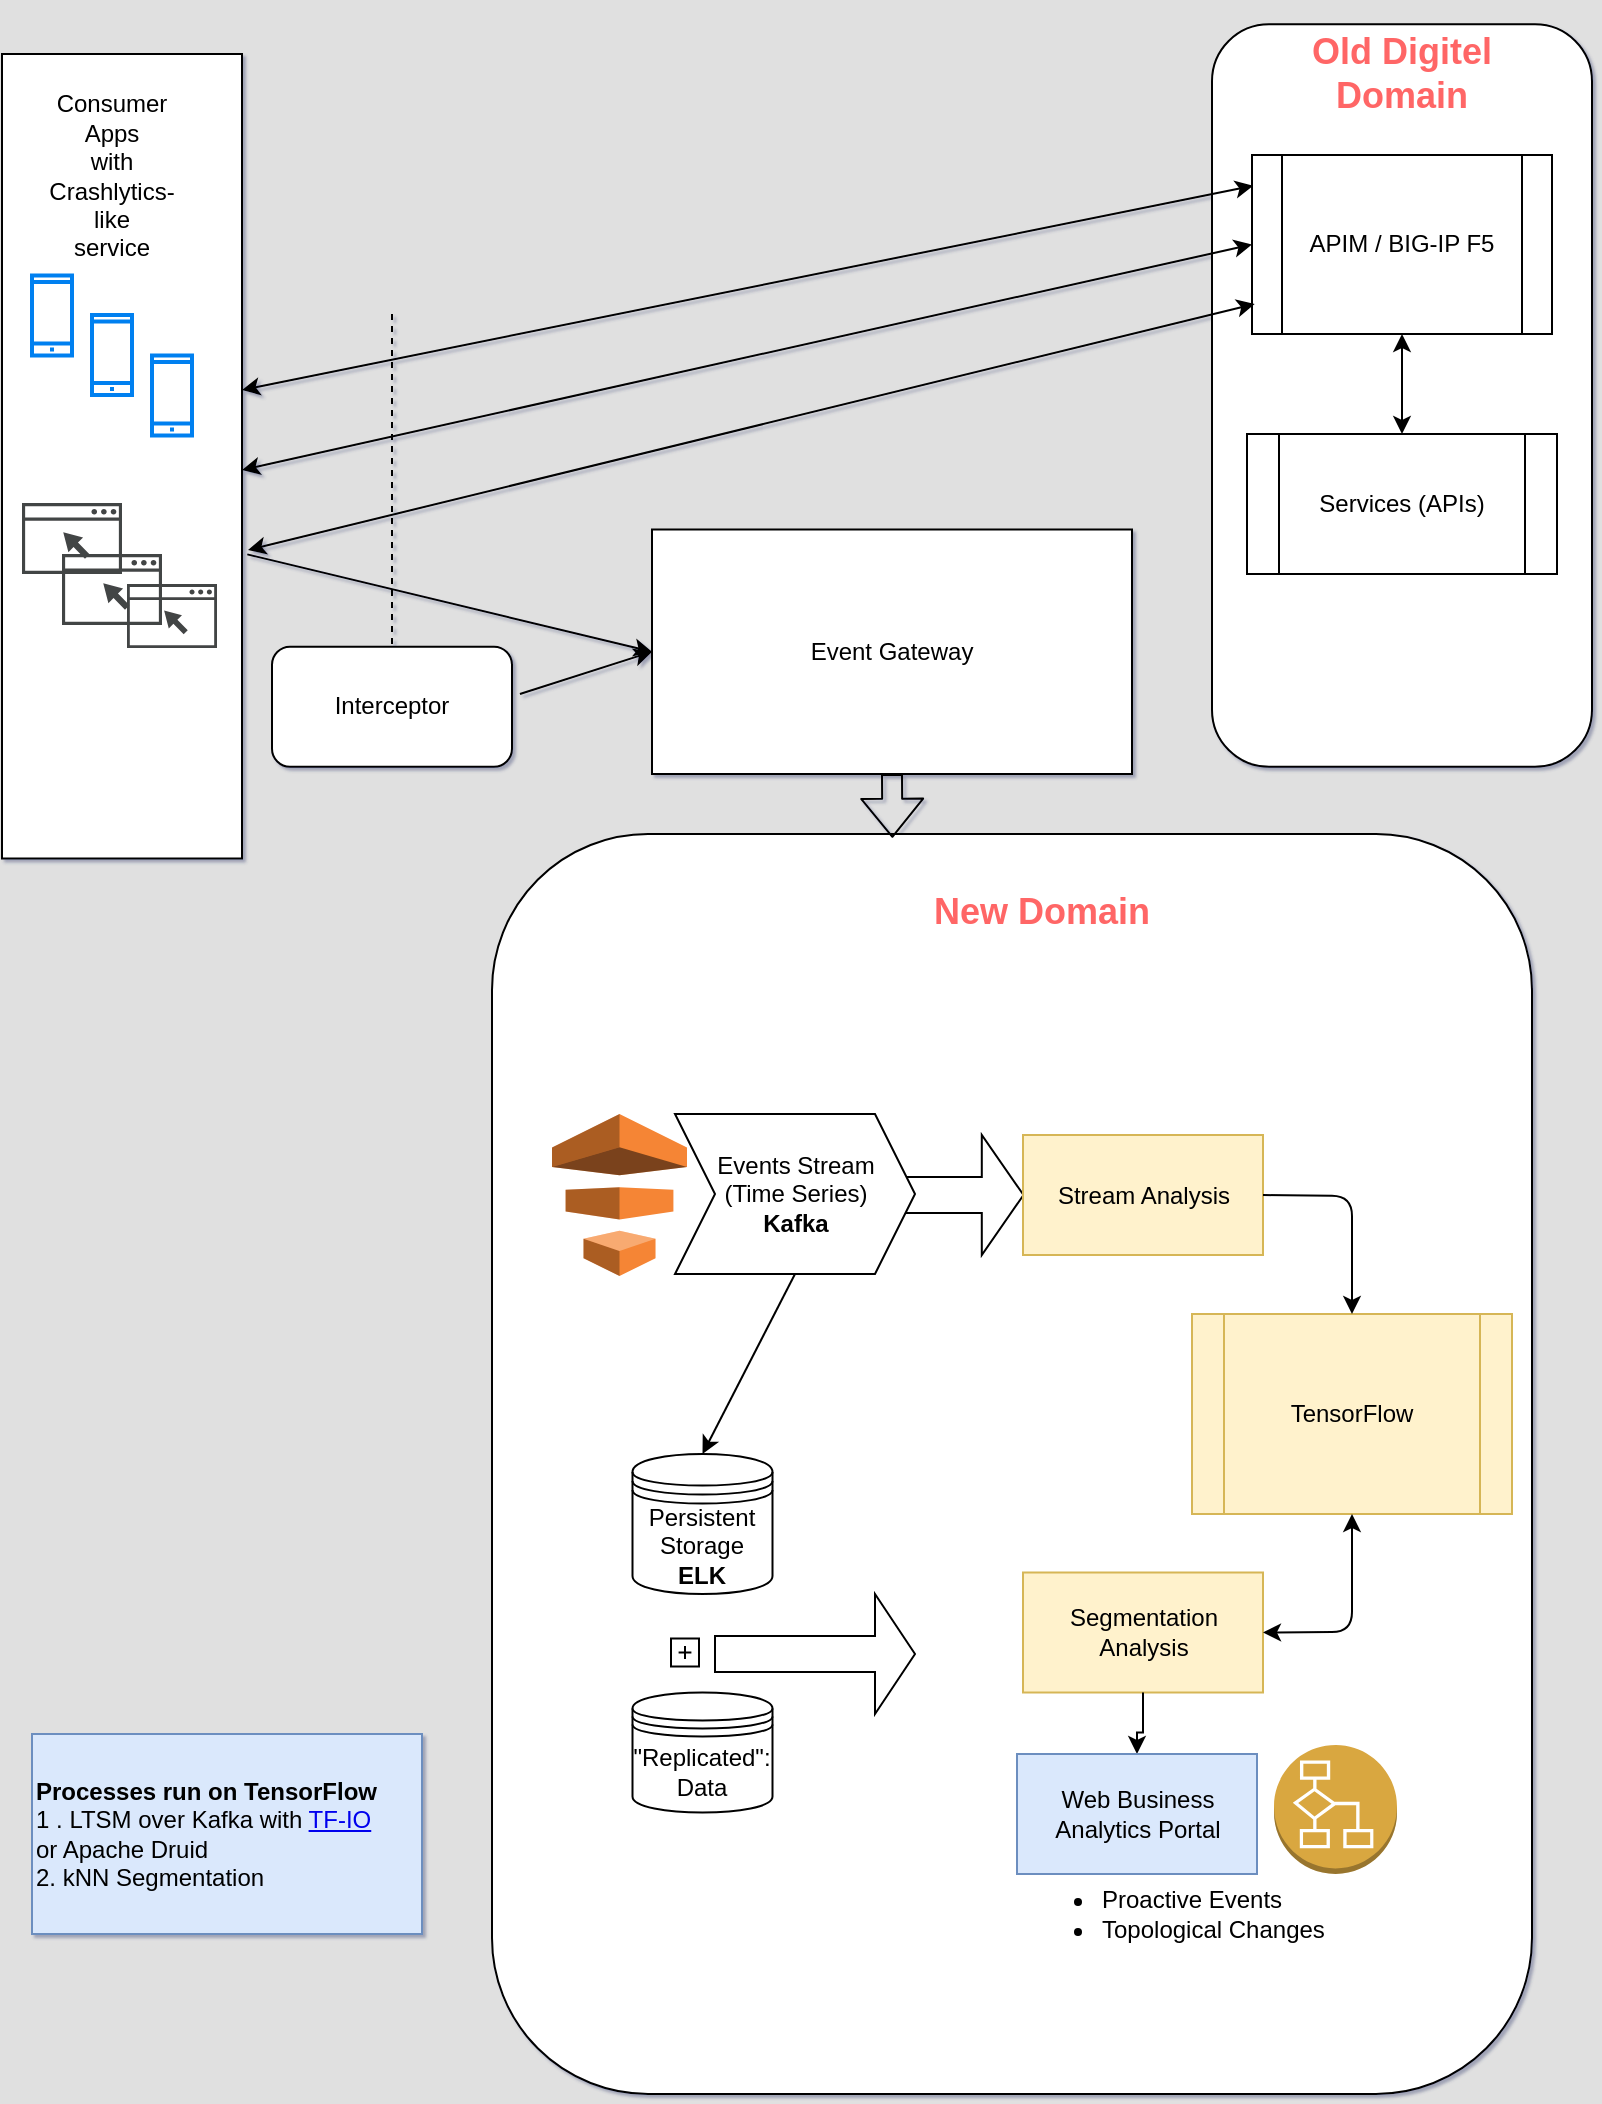 <mxfile version="14.4.2" type="device"><diagram id="6m6ucuB_uEVkUC6IPLv9" name="Page-1"><mxGraphModel dx="1024" dy="531" grid="1" gridSize="10" guides="1" tooltips="1" connect="1" arrows="1" fold="1" page="1" pageScale="1" pageWidth="850" pageHeight="1100" background="#E0E0E0" math="1" shadow="1"><root><mxCell id="0"/><mxCell id="1" parent="0"/><mxCell id="Z3iiKXIt1SkAeHROXRTC-1" value="" style="rounded=0;whiteSpace=wrap;html=1;" parent="1" vertex="1"><mxGeometry x="15" y="70" width="120" height="402.25" as="geometry"/></mxCell><mxCell id="Z3iiKXIt1SkAeHROXRTC-7" value="" style="endArrow=none;dashed=1;html=1;entryX=0.5;entryY=1;entryDx=0;entryDy=0;" parent="1" target="Z3iiKXIt1SkAeHROXRTC-9" edge="1"><mxGeometry width="50" height="50" relative="1" as="geometry"><mxPoint x="210" y="200" as="sourcePoint"/><mxPoint x="260" y="140" as="targetPoint"/></mxGeometry></mxCell><mxCell id="Z3iiKXIt1SkAeHROXRTC-9" value="Interceptor" style="rounded=1;whiteSpace=wrap;html=1;" parent="1" vertex="1"><mxGeometry x="150" y="366.38" width="120" height="60" as="geometry"/></mxCell><mxCell id="Z3iiKXIt1SkAeHROXRTC-44" value="" style="html=1;verticalLabelPosition=bottom;align=center;labelBackgroundColor=#ffffff;verticalAlign=top;strokeWidth=2;strokeColor=#0080F0;shadow=0;dashed=0;shape=mxgraph.ios7.icons.smartphone;" parent="1" vertex="1"><mxGeometry x="90" y="220.75" width="20" height="40" as="geometry"/></mxCell><mxCell id="Z3iiKXIt1SkAeHROXRTC-48" value="" style="pointerEvents=1;shadow=0;dashed=0;html=1;strokeColor=none;fillColor=#434445;aspect=fixed;labelPosition=center;verticalLabelPosition=bottom;verticalAlign=top;align=center;outlineConnect=0;shape=mxgraph.vvd.web_browser;" parent="1" vertex="1"><mxGeometry x="25" y="294.5" width="50" height="35.5" as="geometry"/></mxCell><mxCell id="Z3iiKXIt1SkAeHROXRTC-49" value="" style="pointerEvents=1;shadow=0;dashed=0;html=1;strokeColor=none;fillColor=#434445;aspect=fixed;labelPosition=center;verticalLabelPosition=bottom;verticalAlign=top;align=center;outlineConnect=0;shape=mxgraph.vvd.web_browser;" parent="1" vertex="1"><mxGeometry x="77.5" y="335.05" width="45" height="31.95" as="geometry"/></mxCell><mxCell id="Z3iiKXIt1SkAeHROXRTC-50" value="" style="pointerEvents=1;shadow=0;dashed=0;html=1;strokeColor=none;fillColor=#434445;aspect=fixed;labelPosition=center;verticalLabelPosition=bottom;verticalAlign=top;align=center;outlineConnect=0;shape=mxgraph.vvd.web_browser;" parent="1" vertex="1"><mxGeometry x="45" y="320" width="50" height="35.5" as="geometry"/></mxCell><mxCell id="7pLwloeBHYOdjW0Y2pze-2" value="" style="rounded=1;whiteSpace=wrap;html=1;" parent="1" vertex="1"><mxGeometry x="260" y="460" width="520" height="630" as="geometry"/></mxCell><mxCell id="Z3iiKXIt1SkAeHROXRTC-34" value="" style="outlineConnect=0;dashed=0;verticalLabelPosition=bottom;verticalAlign=top;align=center;html=1;shape=mxgraph.aws3.data_pipeline;fillColor=#F58534;gradientColor=none;" parent="1" vertex="1"><mxGeometry x="290" y="600" width="67.5" height="81" as="geometry"/></mxCell><mxCell id="7pLwloeBHYOdjW0Y2pze-1" value="" style="shape=singleArrow;whiteSpace=wrap;html=1;" parent="1" vertex="1"><mxGeometry x="421.5" y="610.5" width="104.25" height="60" as="geometry"/></mxCell><mxCell id="Z3iiKXIt1SkAeHROXRTC-24" value="Stream Analysis" style="rounded=0;whiteSpace=wrap;html=1;fillColor=#fff2cc;strokeColor=#d6b656;" parent="1" vertex="1"><mxGeometry x="525.5" y="610.5" width="120" height="60" as="geometry"/></mxCell><mxCell id="Z3iiKXIt1SkAeHROXRTC-27" value="" style="endArrow=classic;html=1;exitX=0.5;exitY=1;exitDx=0;exitDy=0;entryX=0.5;entryY=0;entryDx=0;entryDy=0;" parent="1" source="Z3iiKXIt1SkAeHROXRTC-23" target="Z3iiKXIt1SkAeHROXRTC-14" edge="1"><mxGeometry width="50" height="50" relative="1" as="geometry"><mxPoint x="500" y="320" as="sourcePoint"/><mxPoint x="550" y="270" as="targetPoint"/></mxGeometry></mxCell><mxCell id="Z3iiKXIt1SkAeHROXRTC-14" value="Persistent Storage&lt;br&gt;&lt;b&gt;ELK&lt;/b&gt;" style="shape=datastore;whiteSpace=wrap;html=1;" parent="1" vertex="1"><mxGeometry x="330.25" y="770" width="70" height="70" as="geometry"/></mxCell><mxCell id="Z3iiKXIt1SkAeHROXRTC-17" value="" style="shape=plus;html=1;outlineConnect=0;" parent="1" vertex="1"><mxGeometry x="349.5" y="862.25" width="14" height="14" as="geometry"/></mxCell><mxCell id="Z3iiKXIt1SkAeHROXRTC-19" value="" style="shape=singleArrow;whiteSpace=wrap;html=1;" parent="1" vertex="1"><mxGeometry x="371.5" y="840" width="100" height="60" as="geometry"/></mxCell><mxCell id="Z3iiKXIt1SkAeHROXRTC-20" value="Segmentation Analysis" style="rounded=0;whiteSpace=wrap;html=1;fillColor=#fff2cc;strokeColor=#d6b656;" parent="1" vertex="1"><mxGeometry x="525.5" y="829.25" width="120" height="60" as="geometry"/></mxCell><mxCell id="qg__pyMCUbhmX799dCRn-8" value="" style="edgeStyle=orthogonalEdgeStyle;rounded=0;orthogonalLoop=1;jettySize=auto;html=1;exitX=0.5;exitY=1;exitDx=0;exitDy=0;" parent="1" source="Z3iiKXIt1SkAeHROXRTC-20" target="Z3iiKXIt1SkAeHROXRTC-29" edge="1"><mxGeometry relative="1" as="geometry"><Array as="points"/></mxGeometry></mxCell><mxCell id="Z3iiKXIt1SkAeHROXRTC-15" value="&quot;Replicated&quot;:&lt;br&gt;Data" style="shape=datastore;whiteSpace=wrap;html=1;" parent="1" vertex="1"><mxGeometry x="330.25" y="889.25" width="70" height="60" as="geometry"/></mxCell><mxCell id="Z3iiKXIt1SkAeHROXRTC-23" value="Events Stream&lt;br&gt;(Time Series)&lt;br&gt;&lt;b&gt;Kafka&lt;/b&gt;" style="shape=step;perimeter=stepPerimeter;whiteSpace=wrap;html=1;fixedSize=1;" parent="1" vertex="1"><mxGeometry x="351.5" y="600" width="120" height="80" as="geometry"/></mxCell><mxCell id="Z3iiKXIt1SkAeHROXRTC-32" value="&lt;ul&gt;&lt;li&gt;Proactive Events&lt;/li&gt;&lt;li&gt;Topological Changes&lt;/li&gt;&lt;/ul&gt;" style="text;strokeColor=none;fillColor=none;html=1;whiteSpace=wrap;verticalAlign=middle;overflow=hidden;" parent="1" vertex="1"><mxGeometry x="522.5" y="960" width="190" height="80" as="geometry"/></mxCell><mxCell id="Z3iiKXIt1SkAeHROXRTC-39" value="" style="outlineConnect=0;dashed=0;verticalLabelPosition=bottom;verticalAlign=top;align=center;html=1;shape=mxgraph.aws3.decider;fillColor=#D9A741;gradientColor=none;" parent="1" vertex="1"><mxGeometry x="651" y="915.5" width="61.5" height="64.5" as="geometry"/></mxCell><mxCell id="7pLwloeBHYOdjW0Y2pze-4" value="&lt;h2&gt;&lt;b&gt;&lt;font color=&quot;#ff6666&quot;&gt;New Domain&lt;/font&gt;&lt;/b&gt;&lt;/h2&gt;" style="text;html=1;strokeColor=none;fillColor=none;align=center;verticalAlign=middle;whiteSpace=wrap;rounded=0;" parent="1" vertex="1"><mxGeometry x="460" y="489.25" width="150" height="20" as="geometry"/></mxCell><mxCell id="7pLwloeBHYOdjW0Y2pze-5" value="" style="rounded=1;whiteSpace=wrap;html=1;" parent="1" vertex="1"><mxGeometry x="620" y="55.13" width="190" height="371.25" as="geometry"/></mxCell><mxCell id="Z3iiKXIt1SkAeHROXRTC-3" value="" style="endArrow=classic;html=1;rounded=1;startArrow=classic;startFill=1;entryX=0.004;entryY=0.172;entryDx=0;entryDy=0;entryPerimeter=0;" parent="1" target="Z3iiKXIt1SkAeHROXRTC-8" edge="1"><mxGeometry width="50" height="50" relative="1" as="geometry"><mxPoint x="135" y="238" as="sourcePoint"/><mxPoint x="280" y="68" as="targetPoint"/><Array as="points"/></mxGeometry></mxCell><mxCell id="Z3iiKXIt1SkAeHROXRTC-8" value="APIM / BIG-IP F5" style="shape=process;whiteSpace=wrap;html=1;backgroundOutline=1;" parent="1" vertex="1"><mxGeometry x="640" y="120.5" width="150" height="89.5" as="geometry"/></mxCell><mxCell id="Z3iiKXIt1SkAeHROXRTC-6" value="" style="endArrow=classic;html=1;startArrow=classic;startFill=1;entryX=0;entryY=0.5;entryDx=0;entryDy=0;" parent="1" target="Z3iiKXIt1SkAeHROXRTC-8" edge="1"><mxGeometry width="50" height="50" relative="1" as="geometry"><mxPoint x="135" y="278" as="sourcePoint"/><mxPoint x="274" y="240" as="targetPoint"/></mxGeometry></mxCell><mxCell id="Z3iiKXIt1SkAeHROXRTC-4" value="" style="endArrow=classic;html=1;startArrow=classic;startFill=1;entryX=0.009;entryY=0.832;entryDx=0;entryDy=0;entryPerimeter=0;" parent="1" target="Z3iiKXIt1SkAeHROXRTC-8" edge="1"><mxGeometry width="50" height="50" relative="1" as="geometry"><mxPoint x="138" y="318" as="sourcePoint"/><mxPoint x="280" y="123" as="targetPoint"/></mxGeometry></mxCell><mxCell id="Z3iiKXIt1SkAeHROXRTC-11" value="" style="endArrow=classic;startArrow=classic;html=1;exitX=0.5;exitY=0;exitDx=0;exitDy=0;entryX=0.5;entryY=1;entryDx=0;entryDy=0;" parent="1" source="Z3iiKXIt1SkAeHROXRTC-10" target="Z3iiKXIt1SkAeHROXRTC-8" edge="1"><mxGeometry width="50" height="50" relative="1" as="geometry"><mxPoint x="497.5" y="372.25" as="sourcePoint"/><mxPoint x="547.5" y="322.25" as="targetPoint"/></mxGeometry></mxCell><mxCell id="Z3iiKXIt1SkAeHROXRTC-10" value="Services (APIs)" style="shape=process;whiteSpace=wrap;html=1;backgroundOutline=1;" parent="1" vertex="1"><mxGeometry x="637.5" y="260" width="155" height="70" as="geometry"/></mxCell><mxCell id="7pLwloeBHYOdjW0Y2pze-7" value="&lt;h2&gt;&lt;b&gt;&lt;font color=&quot;#ff6666&quot;&gt;Old Digitel Domain&lt;/font&gt;&lt;/b&gt;&lt;/h2&gt;" style="text;html=1;strokeColor=none;fillColor=none;align=center;verticalAlign=middle;whiteSpace=wrap;rounded=0;" parent="1" vertex="1"><mxGeometry x="655" y="70" width="120" height="20" as="geometry"/></mxCell><mxCell id="7pLwloeBHYOdjW0Y2pze-13" value="" style="shape=image;html=1;verticalAlign=top;verticalLabelPosition=bottom;labelBackgroundColor=#ffffff;imageAspect=0;aspect=fixed;image=https://cdn3.iconfinder.com/data/icons/facebook-ui-flat/48/Facebook_UI-29-128.png" parent="1" vertex="1"><mxGeometry x="458.5" y="867.5" width="128" height="128" as="geometry"/></mxCell><mxCell id="Z3iiKXIt1SkAeHROXRTC-29" value="Web Business Analytics Portal" style="rounded=0;whiteSpace=wrap;html=1;fillColor=#dae8fc;strokeColor=#6c8ebf;" parent="1" vertex="1"><mxGeometry x="522.5" y="920" width="120" height="60" as="geometry"/></mxCell><mxCell id="qg__pyMCUbhmX799dCRn-5" value="" style="shape=image;html=1;verticalAlign=top;verticalLabelPosition=bottom;labelBackgroundColor=#ffffff;imageAspect=0;aspect=fixed;image=https://cdn3.iconfinder.com/data/icons/google-material-design-icons/48/ic_filter_1_48px-128.png" parent="1" vertex="1"><mxGeometry x="522.5" y="540.5" width="70" height="70" as="geometry"/></mxCell><mxCell id="qg__pyMCUbhmX799dCRn-6" value="" style="shape=image;html=1;verticalAlign=top;verticalLabelPosition=bottom;labelBackgroundColor=#ffffff;imageAspect=0;aspect=fixed;image=https://cdn3.iconfinder.com/data/icons/google-material-design-icons/48/ic_filter_2_48px-128.png" parent="1" vertex="1"><mxGeometry x="510" y="745.25" width="84" height="84" as="geometry"/></mxCell><mxCell id="qg__pyMCUbhmX799dCRn-26" value="&lt;div&gt;&lt;br&gt;&lt;/div&gt;&lt;div&gt;&lt;b&gt;Processes run on TensorFlow&lt;/b&gt;&lt;/div&gt;&lt;div&gt;1 .&amp;nbsp;&lt;span&gt;LTSM over Kafka with &lt;/span&gt;&lt;a href=&quot;https://www.tensorflow.org/io/tutorials/kafka&quot;&gt;TF-IO&lt;/a&gt;&lt;span&gt;&amp;nbsp;&lt;/span&gt;&lt;/div&gt;&lt;div&gt;or Apache Druid&lt;/div&gt;&lt;div&gt;&lt;span&gt;2. kNN Segmentation&lt;/span&gt;&lt;/div&gt;&lt;div&gt;&lt;br&gt;&lt;/div&gt;" style="text;html=1;strokeColor=#6c8ebf;align=left;verticalAlign=middle;whiteSpace=wrap;rounded=0;fillColor=#dae8fc;" parent="1" vertex="1"><mxGeometry x="30" y="910" width="195" height="100" as="geometry"/></mxCell><mxCell id="GdG2NkSdJGtmFvULi83F-8" value="Event Gateway" style="rounded=0;whiteSpace=wrap;html=1;" vertex="1" parent="1"><mxGeometry x="340" y="307.75" width="240" height="122.25" as="geometry"/></mxCell><mxCell id="GdG2NkSdJGtmFvULi83F-10" value="Consumer Apps&lt;br&gt;with Crashlytics-like&lt;br&gt;service" style="text;html=1;strokeColor=none;fillColor=none;align=center;verticalAlign=middle;whiteSpace=wrap;rounded=0;" vertex="1" parent="1"><mxGeometry x="30" y="120.5" width="80" height="20" as="geometry"/></mxCell><mxCell id="GdG2NkSdJGtmFvULi83F-13" value="" style="html=1;verticalLabelPosition=bottom;align=center;labelBackgroundColor=#ffffff;verticalAlign=top;strokeWidth=2;strokeColor=#0080F0;shadow=0;dashed=0;shape=mxgraph.ios7.icons.smartphone;" vertex="1" parent="1"><mxGeometry x="30" y="180.75" width="20" height="40" as="geometry"/></mxCell><mxCell id="GdG2NkSdJGtmFvULi83F-14" value="" style="html=1;verticalLabelPosition=bottom;align=center;labelBackgroundColor=#ffffff;verticalAlign=top;strokeWidth=2;strokeColor=#0080F0;shadow=0;dashed=0;shape=mxgraph.ios7.icons.smartphone;" vertex="1" parent="1"><mxGeometry x="60" y="200.5" width="20" height="40" as="geometry"/></mxCell><mxCell id="GdG2NkSdJGtmFvULi83F-15" value="TensorFlow" style="shape=process;whiteSpace=wrap;html=1;backgroundOutline=1;fillColor=#fff2cc;strokeColor=#d6b656;" vertex="1" parent="1"><mxGeometry x="610" y="700" width="160" height="100" as="geometry"/></mxCell><mxCell id="GdG2NkSdJGtmFvULi83F-16" value="" style="endArrow=classic;html=1;exitX=1.022;exitY=0.622;exitDx=0;exitDy=0;exitPerimeter=0;entryX=0;entryY=0.5;entryDx=0;entryDy=0;" edge="1" parent="1" source="Z3iiKXIt1SkAeHROXRTC-1" target="GdG2NkSdJGtmFvULi83F-8"><mxGeometry width="50" height="50" relative="1" as="geometry"><mxPoint x="220" y="270" as="sourcePoint"/><mxPoint x="270" y="220" as="targetPoint"/></mxGeometry></mxCell><mxCell id="GdG2NkSdJGtmFvULi83F-22" value="" style="endArrow=classic;html=1;exitX=1;exitY=0.5;exitDx=0;exitDy=0;entryX=0.5;entryY=0;entryDx=0;entryDy=0;" edge="1" parent="1" source="Z3iiKXIt1SkAeHROXRTC-24" target="GdG2NkSdJGtmFvULi83F-15"><mxGeometry width="50" height="50" relative="1" as="geometry"><mxPoint x="570" y="780" as="sourcePoint"/><mxPoint x="620" y="730" as="targetPoint"/><Array as="points"><mxPoint x="690" y="641"/></Array></mxGeometry></mxCell><mxCell id="GdG2NkSdJGtmFvULi83F-23" value="" style="endArrow=classic;startArrow=classic;html=1;exitX=0.5;exitY=1;exitDx=0;exitDy=0;entryX=1;entryY=0.5;entryDx=0;entryDy=0;" edge="1" parent="1" source="GdG2NkSdJGtmFvULi83F-15" target="Z3iiKXIt1SkAeHROXRTC-20"><mxGeometry width="50" height="50" relative="1" as="geometry"><mxPoint x="570" y="780" as="sourcePoint"/><mxPoint x="620" y="730" as="targetPoint"/><Array as="points"><mxPoint x="690" y="859"/></Array></mxGeometry></mxCell><mxCell id="GdG2NkSdJGtmFvULi83F-24" value="" style="endArrow=classic;html=1;exitX=1.033;exitY=0.394;exitDx=0;exitDy=0;exitPerimeter=0;entryX=0;entryY=0.5;entryDx=0;entryDy=0;" edge="1" parent="1" source="Z3iiKXIt1SkAeHROXRTC-9" target="GdG2NkSdJGtmFvULi83F-8"><mxGeometry width="50" height="50" relative="1" as="geometry"><mxPoint x="310" y="330" as="sourcePoint"/><mxPoint x="360" y="280" as="targetPoint"/></mxGeometry></mxCell><mxCell id="GdG2NkSdJGtmFvULi83F-25" value="" style="shape=flexArrow;endArrow=classic;html=1;exitX=0.5;exitY=1;exitDx=0;exitDy=0;entryX=0.385;entryY=0.003;entryDx=0;entryDy=0;entryPerimeter=0;" edge="1" parent="1" source="GdG2NkSdJGtmFvULi83F-8" target="7pLwloeBHYOdjW0Y2pze-2"><mxGeometry width="50" height="50" relative="1" as="geometry"><mxPoint x="310" y="530" as="sourcePoint"/><mxPoint x="360" y="480" as="targetPoint"/></mxGeometry></mxCell></root></mxGraphModel></diagram></mxfile>